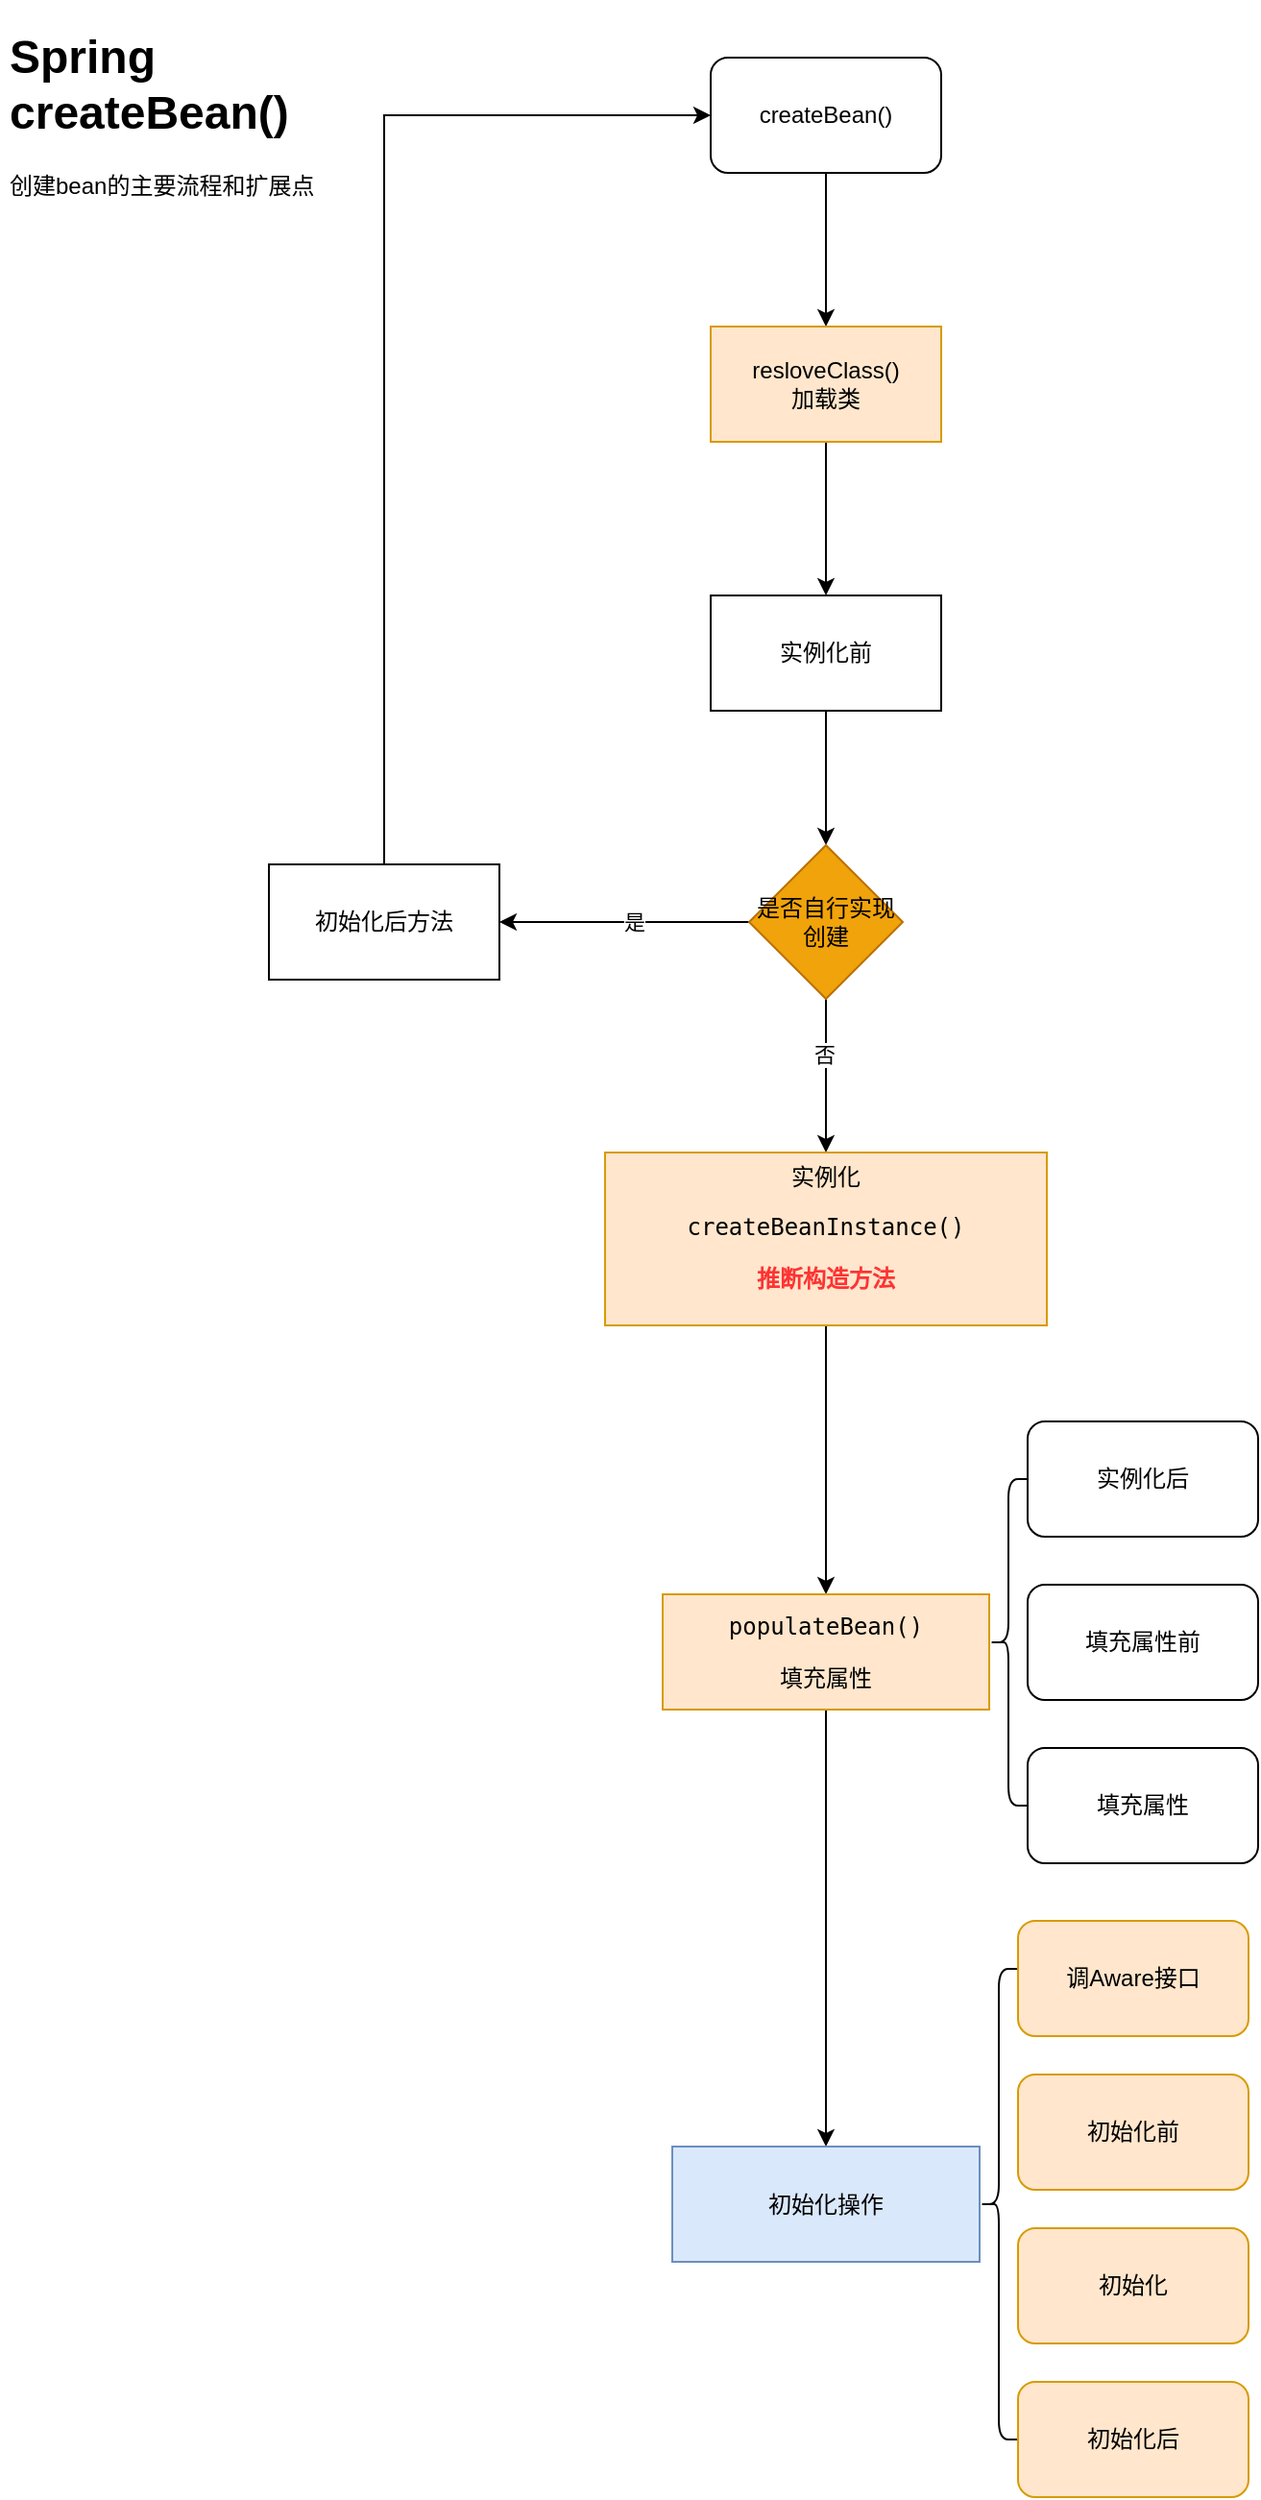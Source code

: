 <mxfile version="14.7.0" type="github">
  <diagram id="e6S9pTn7jaCDnWygfx2N" name="第 1 页">
    <mxGraphModel dx="946" dy="590" grid="1" gridSize="10" guides="1" tooltips="1" connect="1" arrows="1" fold="1" page="1" pageScale="1" pageWidth="827" pageHeight="1169" math="0" shadow="0">
      <root>
        <mxCell id="0" />
        <mxCell id="1" parent="0" />
        <mxCell id="X0XXBBq298W-yAg8tdMK-1" value="&lt;h1&gt;Spring createBean()&lt;/h1&gt;&lt;div&gt;创建bean的主要流程和扩展点&lt;/div&gt;" style="text;html=1;strokeColor=none;fillColor=none;spacing=5;spacingTop=-20;whiteSpace=wrap;overflow=hidden;rounded=0;" parent="1" vertex="1">
          <mxGeometry x="10" y="40" width="190" height="120" as="geometry" />
        </mxCell>
        <mxCell id="X0XXBBq298W-yAg8tdMK-6" style="edgeStyle=orthogonalEdgeStyle;rounded=0;orthogonalLoop=1;jettySize=auto;html=1;exitX=0.5;exitY=1;exitDx=0;exitDy=0;entryX=0.5;entryY=0;entryDx=0;entryDy=0;" parent="1" source="X0XXBBq298W-yAg8tdMK-2" target="X0XXBBq298W-yAg8tdMK-5" edge="1">
          <mxGeometry relative="1" as="geometry" />
        </mxCell>
        <mxCell id="X0XXBBq298W-yAg8tdMK-2" value="createBean()" style="rounded=1;whiteSpace=wrap;html=1;" parent="1" vertex="1">
          <mxGeometry x="380" y="60" width="120" height="60" as="geometry" />
        </mxCell>
        <mxCell id="X0XXBBq298W-yAg8tdMK-8" value="" style="edgeStyle=orthogonalEdgeStyle;rounded=0;orthogonalLoop=1;jettySize=auto;html=1;" parent="1" source="X0XXBBq298W-yAg8tdMK-5" target="X0XXBBq298W-yAg8tdMK-7" edge="1">
          <mxGeometry relative="1" as="geometry" />
        </mxCell>
        <mxCell id="X0XXBBq298W-yAg8tdMK-5" value="resloveClass()&lt;br&gt;加载类" style="rounded=0;whiteSpace=wrap;html=1;fillColor=#ffe6cc;strokeColor=#d79b00;" parent="1" vertex="1">
          <mxGeometry x="380" y="200" width="120" height="60" as="geometry" />
        </mxCell>
        <mxCell id="X0XXBBq298W-yAg8tdMK-12" value="" style="edgeStyle=orthogonalEdgeStyle;rounded=0;orthogonalLoop=1;jettySize=auto;html=1;" parent="1" source="X0XXBBq298W-yAg8tdMK-7" target="X0XXBBq298W-yAg8tdMK-11" edge="1">
          <mxGeometry relative="1" as="geometry" />
        </mxCell>
        <mxCell id="X0XXBBq298W-yAg8tdMK-7" value="实例化前" style="whiteSpace=wrap;html=1;rounded=0;" parent="1" vertex="1">
          <mxGeometry x="380" y="340" width="120" height="60" as="geometry" />
        </mxCell>
        <mxCell id="X0XXBBq298W-yAg8tdMK-16" value="" style="edgeStyle=orthogonalEdgeStyle;rounded=0;orthogonalLoop=1;jettySize=auto;html=1;" parent="1" source="X0XXBBq298W-yAg8tdMK-11" target="X0XXBBq298W-yAg8tdMK-15" edge="1">
          <mxGeometry relative="1" as="geometry" />
        </mxCell>
        <mxCell id="X0XXBBq298W-yAg8tdMK-17" value="否" style="edgeLabel;html=1;align=center;verticalAlign=middle;resizable=0;points=[];" parent="X0XXBBq298W-yAg8tdMK-16" vertex="1" connectable="0">
          <mxGeometry x="-0.289" y="-1" relative="1" as="geometry">
            <mxPoint as="offset" />
          </mxGeometry>
        </mxCell>
        <mxCell id="X0XXBBq298W-yAg8tdMK-19" value="" style="edgeStyle=orthogonalEdgeStyle;rounded=0;orthogonalLoop=1;jettySize=auto;html=1;" parent="1" source="X0XXBBq298W-yAg8tdMK-11" target="X0XXBBq298W-yAg8tdMK-18" edge="1">
          <mxGeometry relative="1" as="geometry" />
        </mxCell>
        <mxCell id="X0XXBBq298W-yAg8tdMK-21" value="是" style="edgeLabel;html=1;align=center;verticalAlign=middle;resizable=0;points=[];" parent="X0XXBBq298W-yAg8tdMK-19" vertex="1" connectable="0">
          <mxGeometry x="0.233" y="3" relative="1" as="geometry">
            <mxPoint x="20" y="-3" as="offset" />
          </mxGeometry>
        </mxCell>
        <mxCell id="X0XXBBq298W-yAg8tdMK-11" value="是否自行实现创建" style="rhombus;whiteSpace=wrap;html=1;rounded=0;fillColor=#f0a30a;strokeColor=#BD7000;fontColor=#000000;" parent="1" vertex="1">
          <mxGeometry x="400" y="470" width="80" height="80" as="geometry" />
        </mxCell>
        <mxCell id="X0XXBBq298W-yAg8tdMK-24" value="" style="edgeStyle=orthogonalEdgeStyle;rounded=0;orthogonalLoop=1;jettySize=auto;html=1;" parent="1" source="X0XXBBq298W-yAg8tdMK-15" target="X0XXBBq298W-yAg8tdMK-23" edge="1">
          <mxGeometry relative="1" as="geometry" />
        </mxCell>
        <mxCell id="X0XXBBq298W-yAg8tdMK-15" value="实例化&lt;br&gt;&lt;pre&gt;createBeanInstance()&lt;/pre&gt;&lt;pre&gt;&lt;b&gt;&lt;font color=&quot;#ff3333&quot;&gt;推断构造方法&lt;/font&gt;&lt;/b&gt;&lt;/pre&gt;" style="whiteSpace=wrap;html=1;rounded=0;fillColor=#ffe6cc;strokeColor=#d79b00;" parent="1" vertex="1">
          <mxGeometry x="325" y="630" width="230" height="90" as="geometry" />
        </mxCell>
        <mxCell id="X0XXBBq298W-yAg8tdMK-20" style="edgeStyle=orthogonalEdgeStyle;rounded=0;orthogonalLoop=1;jettySize=auto;html=1;exitX=0.5;exitY=0;exitDx=0;exitDy=0;entryX=0;entryY=0.5;entryDx=0;entryDy=0;" parent="1" source="X0XXBBq298W-yAg8tdMK-18" target="X0XXBBq298W-yAg8tdMK-2" edge="1">
          <mxGeometry relative="1" as="geometry" />
        </mxCell>
        <mxCell id="X0XXBBq298W-yAg8tdMK-18" value="初始化后方法" style="whiteSpace=wrap;html=1;rounded=0;" parent="1" vertex="1">
          <mxGeometry x="150" y="480" width="120" height="60" as="geometry" />
        </mxCell>
        <mxCell id="X0XXBBq298W-yAg8tdMK-34" value="" style="edgeStyle=orthogonalEdgeStyle;rounded=0;orthogonalLoop=1;jettySize=auto;html=1;" parent="1" source="X0XXBBq298W-yAg8tdMK-23" target="X0XXBBq298W-yAg8tdMK-33" edge="1">
          <mxGeometry relative="1" as="geometry" />
        </mxCell>
        <mxCell id="X0XXBBq298W-yAg8tdMK-23" value="&lt;pre&gt;populateBean()&lt;/pre&gt;&lt;pre&gt;填充属性&lt;/pre&gt;" style="whiteSpace=wrap;html=1;rounded=0;fillColor=#ffe6cc;strokeColor=#d79b00;" parent="1" vertex="1">
          <mxGeometry x="355" y="860" width="170" height="60" as="geometry" />
        </mxCell>
        <mxCell id="X0XXBBq298W-yAg8tdMK-25" value="" style="shape=curlyBracket;whiteSpace=wrap;html=1;rounded=1;size=0.5;" parent="1" vertex="1">
          <mxGeometry x="525" y="800" width="20" height="170" as="geometry" />
        </mxCell>
        <mxCell id="X0XXBBq298W-yAg8tdMK-27" value="实例化后" style="rounded=1;whiteSpace=wrap;html=1;" parent="1" vertex="1">
          <mxGeometry x="545" y="770" width="120" height="60" as="geometry" />
        </mxCell>
        <mxCell id="X0XXBBq298W-yAg8tdMK-31" value="填充属性前" style="rounded=1;whiteSpace=wrap;html=1;" parent="1" vertex="1">
          <mxGeometry x="545" y="855" width="120" height="60" as="geometry" />
        </mxCell>
        <mxCell id="X0XXBBq298W-yAg8tdMK-32" value="填充属性" style="rounded=1;whiteSpace=wrap;html=1;" parent="1" vertex="1">
          <mxGeometry x="545" y="940" width="120" height="60" as="geometry" />
        </mxCell>
        <mxCell id="X0XXBBq298W-yAg8tdMK-33" value="初始化操作" style="whiteSpace=wrap;html=1;rounded=0;fillColor=#dae8fc;strokeColor=#6c8ebf;" parent="1" vertex="1">
          <mxGeometry x="360" y="1147.5" width="160" height="60" as="geometry" />
        </mxCell>
        <mxCell id="X0XXBBq298W-yAg8tdMK-35" value="" style="shape=curlyBracket;whiteSpace=wrap;html=1;rounded=1;size=0.5;" parent="1" vertex="1">
          <mxGeometry x="520" y="1055" width="20" height="245" as="geometry" />
        </mxCell>
        <mxCell id="X0XXBBq298W-yAg8tdMK-36" value="调Aware接口" style="rounded=1;whiteSpace=wrap;html=1;fillColor=#ffe6cc;strokeColor=#d79b00;" parent="1" vertex="1">
          <mxGeometry x="540" y="1030" width="120" height="60" as="geometry" />
        </mxCell>
        <mxCell id="X0XXBBq298W-yAg8tdMK-37" value="初始化前" style="rounded=1;whiteSpace=wrap;html=1;fillColor=#ffe6cc;strokeColor=#d79b00;" parent="1" vertex="1">
          <mxGeometry x="540" y="1110" width="120" height="60" as="geometry" />
        </mxCell>
        <mxCell id="X0XXBBq298W-yAg8tdMK-38" value="初始化" style="rounded=1;whiteSpace=wrap;html=1;fillColor=#ffe6cc;strokeColor=#d79b00;" parent="1" vertex="1">
          <mxGeometry x="540" y="1190" width="120" height="60" as="geometry" />
        </mxCell>
        <mxCell id="X0XXBBq298W-yAg8tdMK-39" value="初始化后" style="rounded=1;whiteSpace=wrap;html=1;fillColor=#ffe6cc;strokeColor=#d79b00;" parent="1" vertex="1">
          <mxGeometry x="540" y="1270" width="120" height="60" as="geometry" />
        </mxCell>
      </root>
    </mxGraphModel>
  </diagram>
</mxfile>
